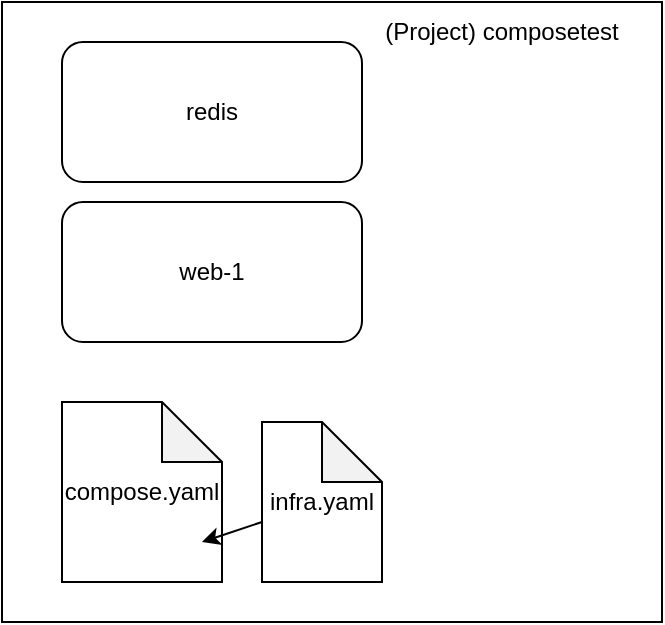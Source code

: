 <mxfile version="25.0.1">
  <diagram name="Seite-1" id="RTWNjKxDMfU1QAlHwbVm">
    <mxGraphModel dx="1290" dy="713" grid="1" gridSize="10" guides="1" tooltips="1" connect="1" arrows="1" fold="1" page="1" pageScale="1" pageWidth="827" pageHeight="1169" math="0" shadow="0">
      <root>
        <mxCell id="0" />
        <mxCell id="1" parent="0" />
        <mxCell id="g7tj3xLp_N1n6tfv9Avd-4" value="" style="rounded=0;whiteSpace=wrap;html=1;" vertex="1" parent="1">
          <mxGeometry x="160" y="30" width="330" height="310" as="geometry" />
        </mxCell>
        <mxCell id="g7tj3xLp_N1n6tfv9Avd-2" value="web-1" style="rounded=1;whiteSpace=wrap;html=1;" vertex="1" parent="1">
          <mxGeometry x="190" y="130" width="150" height="70" as="geometry" />
        </mxCell>
        <mxCell id="g7tj3xLp_N1n6tfv9Avd-1" value="redis" style="rounded=1;whiteSpace=wrap;html=1;" vertex="1" parent="1">
          <mxGeometry x="190" y="50" width="150" height="70" as="geometry" />
        </mxCell>
        <mxCell id="g7tj3xLp_N1n6tfv9Avd-6" value="(Project) composetest" style="text;html=1;align=center;verticalAlign=middle;whiteSpace=wrap;rounded=0;" vertex="1" parent="1">
          <mxGeometry x="340" y="30" width="140" height="30" as="geometry" />
        </mxCell>
        <mxCell id="g7tj3xLp_N1n6tfv9Avd-7" value="compose.yaml" style="shape=note;whiteSpace=wrap;html=1;backgroundOutline=1;darkOpacity=0.05;" vertex="1" parent="1">
          <mxGeometry x="190" y="230" width="80" height="90" as="geometry" />
        </mxCell>
        <mxCell id="g7tj3xLp_N1n6tfv9Avd-8" value="infra.yaml" style="shape=note;whiteSpace=wrap;html=1;backgroundOutline=1;darkOpacity=0.05;" vertex="1" parent="1">
          <mxGeometry x="290" y="240" width="60" height="80" as="geometry" />
        </mxCell>
        <mxCell id="g7tj3xLp_N1n6tfv9Avd-9" value="" style="endArrow=classic;html=1;rounded=0;" edge="1" parent="1" source="g7tj3xLp_N1n6tfv9Avd-8">
          <mxGeometry width="50" height="50" relative="1" as="geometry">
            <mxPoint x="210" y="350" as="sourcePoint" />
            <mxPoint x="260" y="300" as="targetPoint" />
          </mxGeometry>
        </mxCell>
      </root>
    </mxGraphModel>
  </diagram>
</mxfile>
